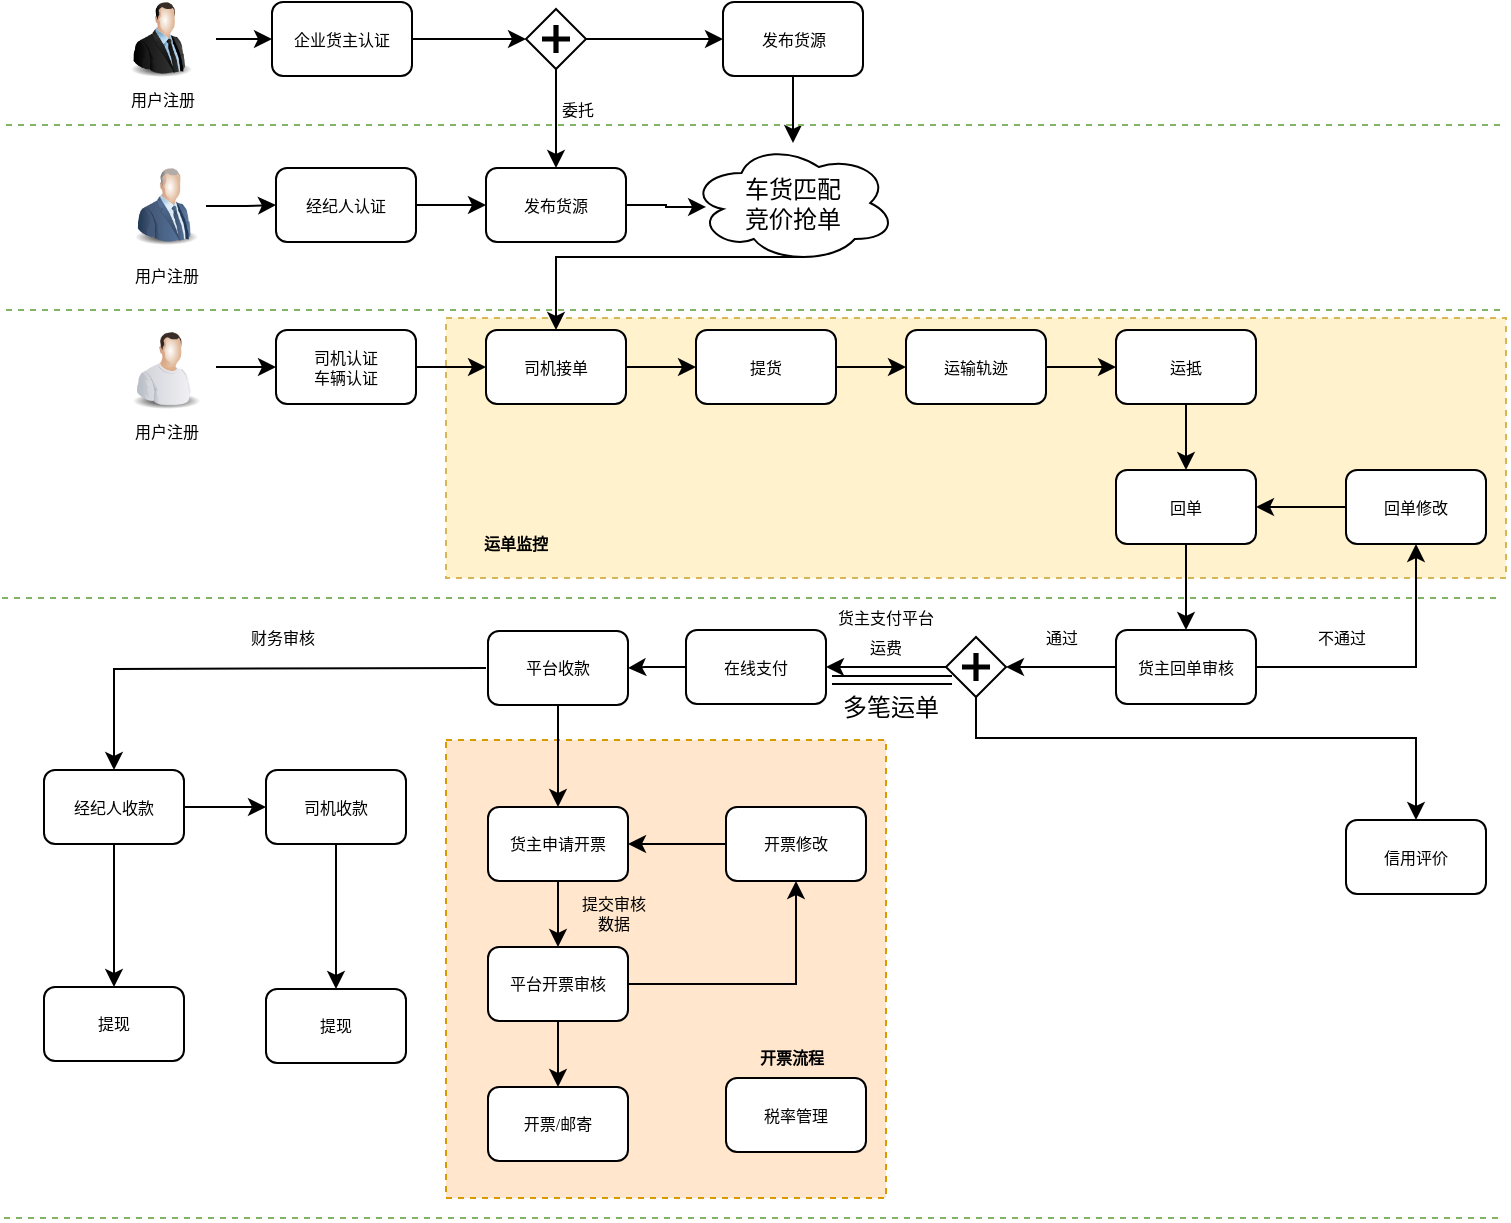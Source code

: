 <mxfile version="12.3.6" type="github" pages="1">
  <diagram id="qYqDt66bANYwKAUjIp7B" name="第 1 页">
    <mxGraphModel dx="1306" dy="512" grid="1" gridSize="10" guides="1" tooltips="1" connect="1" arrows="1" fold="1" page="1" pageScale="1" pageWidth="827" pageHeight="1169" math="0" shadow="0">
      <root>
        <mxCell id="0"/>
        <mxCell id="1" parent="0"/>
        <mxCell id="28vUUWtY91V1V11K80DQ-142" value="" style="rounded=0;whiteSpace=wrap;html=1;shadow=0;dashed=1;strokeWidth=1;fontFamily=Verdana;fontSize=8;fillColor=#ffe6cc;strokeColor=#d79b00;" parent="1" vertex="1">
          <mxGeometry x="230" y="391" width="220" height="229" as="geometry"/>
        </mxCell>
        <mxCell id="28vUUWtY91V1V11K80DQ-86" value="" style="rounded=0;whiteSpace=wrap;html=1;shadow=0;strokeWidth=1;fontFamily=Verdana;fontSize=8;dashed=1;fillColor=#fff2cc;strokeColor=#d6b656;" parent="1" vertex="1">
          <mxGeometry x="230" y="180" width="530" height="130" as="geometry"/>
        </mxCell>
        <mxCell id="28vUUWtY91V1V11K80DQ-1" value="" style="edgeStyle=orthogonalEdgeStyle;rounded=0;orthogonalLoop=1;jettySize=auto;html=1;" parent="1" source="28vUUWtY91V1V11K80DQ-2" target="28vUUWtY91V1V11K80DQ-4" edge="1">
          <mxGeometry relative="1" as="geometry"/>
        </mxCell>
        <mxCell id="28vUUWtY91V1V11K80DQ-2" value="司机接单" style="rounded=1;whiteSpace=wrap;html=1;shadow=0;labelBackgroundColor=none;strokeWidth=1;fontFamily=Verdana;fontSize=8;align=center;" parent="1" vertex="1">
          <mxGeometry x="250" y="186" width="70" height="37" as="geometry"/>
        </mxCell>
        <mxCell id="28vUUWtY91V1V11K80DQ-3" value="" style="edgeStyle=orthogonalEdgeStyle;rounded=0;orthogonalLoop=1;jettySize=auto;html=1;" parent="1" source="28vUUWtY91V1V11K80DQ-4" target="28vUUWtY91V1V11K80DQ-6" edge="1">
          <mxGeometry relative="1" as="geometry"/>
        </mxCell>
        <mxCell id="28vUUWtY91V1V11K80DQ-4" value="提货" style="rounded=1;whiteSpace=wrap;html=1;shadow=0;labelBackgroundColor=none;strokeWidth=1;fontFamily=Verdana;fontSize=8;align=center;" parent="1" vertex="1">
          <mxGeometry x="355" y="186" width="70" height="37" as="geometry"/>
        </mxCell>
        <mxCell id="28vUUWtY91V1V11K80DQ-5" value="" style="edgeStyle=orthogonalEdgeStyle;rounded=0;orthogonalLoop=1;jettySize=auto;html=1;" parent="1" source="28vUUWtY91V1V11K80DQ-6" target="28vUUWtY91V1V11K80DQ-7" edge="1">
          <mxGeometry relative="1" as="geometry"/>
        </mxCell>
        <mxCell id="28vUUWtY91V1V11K80DQ-6" value="运输轨迹" style="rounded=1;whiteSpace=wrap;html=1;shadow=0;labelBackgroundColor=none;strokeWidth=1;fontFamily=Verdana;fontSize=8;align=center;" parent="1" vertex="1">
          <mxGeometry x="460" y="186" width="70" height="37" as="geometry"/>
        </mxCell>
        <mxCell id="28vUUWtY91V1V11K80DQ-9" value="" style="edgeStyle=orthogonalEdgeStyle;rounded=0;orthogonalLoop=1;jettySize=auto;html=1;" parent="1" source="28vUUWtY91V1V11K80DQ-7" target="28vUUWtY91V1V11K80DQ-8" edge="1">
          <mxGeometry relative="1" as="geometry"/>
        </mxCell>
        <mxCell id="28vUUWtY91V1V11K80DQ-7" value="运抵" style="rounded=1;whiteSpace=wrap;html=1;shadow=0;labelBackgroundColor=none;strokeWidth=1;fontFamily=Verdana;fontSize=8;align=center;" parent="1" vertex="1">
          <mxGeometry x="565" y="186" width="70" height="37" as="geometry"/>
        </mxCell>
        <mxCell id="28vUUWtY91V1V11K80DQ-15" value="" style="edgeStyle=orthogonalEdgeStyle;rounded=0;orthogonalLoop=1;jettySize=auto;html=1;" parent="1" source="28vUUWtY91V1V11K80DQ-8" target="28vUUWtY91V1V11K80DQ-14" edge="1">
          <mxGeometry relative="1" as="geometry"/>
        </mxCell>
        <mxCell id="28vUUWtY91V1V11K80DQ-8" value="回单" style="rounded=1;whiteSpace=wrap;html=1;shadow=0;labelBackgroundColor=none;strokeWidth=1;fontFamily=Verdana;fontSize=8;align=center;" parent="1" vertex="1">
          <mxGeometry x="565" y="256" width="70" height="37" as="geometry"/>
        </mxCell>
        <mxCell id="28vUUWtY91V1V11K80DQ-39" style="edgeStyle=orthogonalEdgeStyle;rounded=0;orthogonalLoop=1;jettySize=auto;html=1;entryX=0.5;entryY=1;entryDx=0;entryDy=0;" parent="1" source="28vUUWtY91V1V11K80DQ-14" target="28vUUWtY91V1V11K80DQ-38" edge="1">
          <mxGeometry relative="1" as="geometry"/>
        </mxCell>
        <mxCell id="28vUUWtY91V1V11K80DQ-69" style="edgeStyle=orthogonalEdgeStyle;rounded=0;orthogonalLoop=1;jettySize=auto;html=1;entryX=1;entryY=0.5;entryDx=0;entryDy=0;fontFamily=Verdana;fontSize=8;" parent="1" source="28vUUWtY91V1V11K80DQ-14" target="28vUUWtY91V1V11K80DQ-66" edge="1">
          <mxGeometry relative="1" as="geometry"/>
        </mxCell>
        <mxCell id="28vUUWtY91V1V11K80DQ-14" value="货主回单审核" style="rounded=1;whiteSpace=wrap;html=1;shadow=0;labelBackgroundColor=none;strokeWidth=1;fontFamily=Verdana;fontSize=8;align=center;" parent="1" vertex="1">
          <mxGeometry x="565" y="336" width="70" height="37" as="geometry"/>
        </mxCell>
        <mxCell id="28vUUWtY91V1V11K80DQ-63" value="信用评价" style="rounded=1;whiteSpace=wrap;html=1;shadow=0;labelBackgroundColor=none;strokeWidth=1;fontFamily=Verdana;fontSize=8;align=center;" parent="1" vertex="1">
          <mxGeometry x="680" y="431" width="70" height="37" as="geometry"/>
        </mxCell>
        <mxCell id="28vUUWtY91V1V11K80DQ-127" value="" style="edgeStyle=orthogonalEdgeStyle;rounded=0;orthogonalLoop=1;jettySize=auto;html=1;fontFamily=Verdana;fontSize=8;" parent="1" source="28vUUWtY91V1V11K80DQ-30" target="28vUUWtY91V1V11K80DQ-43" edge="1">
          <mxGeometry relative="1" as="geometry"/>
        </mxCell>
        <mxCell id="28vUUWtY91V1V11K80DQ-30" value="在线支付" style="rounded=1;whiteSpace=wrap;html=1;shadow=0;labelBackgroundColor=none;strokeWidth=1;fontFamily=Verdana;fontSize=8;align=center;" parent="1" vertex="1">
          <mxGeometry x="350" y="336" width="70" height="37" as="geometry"/>
        </mxCell>
        <mxCell id="28vUUWtY91V1V11K80DQ-55" value="" style="edgeStyle=orthogonalEdgeStyle;rounded=0;orthogonalLoop=1;jettySize=auto;html=1;" parent="1" source="28vUUWtY91V1V11K80DQ-52" target="28vUUWtY91V1V11K80DQ-54" edge="1">
          <mxGeometry relative="1" as="geometry"/>
        </mxCell>
        <mxCell id="28vUUWtY91V1V11K80DQ-52" value="货主申请开票" style="rounded=1;whiteSpace=wrap;html=1;shadow=0;labelBackgroundColor=none;strokeWidth=1;fontFamily=Verdana;fontSize=8;align=center;" parent="1" vertex="1">
          <mxGeometry x="251" y="424.5" width="70" height="37" as="geometry"/>
        </mxCell>
        <mxCell id="28vUUWtY91V1V11K80DQ-59" style="edgeStyle=orthogonalEdgeStyle;rounded=0;orthogonalLoop=1;jettySize=auto;html=1;entryX=0.5;entryY=1;entryDx=0;entryDy=0;" parent="1" source="28vUUWtY91V1V11K80DQ-54" target="28vUUWtY91V1V11K80DQ-58" edge="1">
          <mxGeometry relative="1" as="geometry"/>
        </mxCell>
        <mxCell id="28vUUWtY91V1V11K80DQ-62" value="" style="edgeStyle=orthogonalEdgeStyle;rounded=0;orthogonalLoop=1;jettySize=auto;html=1;" parent="1" source="28vUUWtY91V1V11K80DQ-54" target="28vUUWtY91V1V11K80DQ-61" edge="1">
          <mxGeometry relative="1" as="geometry"/>
        </mxCell>
        <mxCell id="28vUUWtY91V1V11K80DQ-54" value="平台开票审核" style="rounded=1;whiteSpace=wrap;html=1;shadow=0;labelBackgroundColor=none;strokeWidth=1;fontFamily=Verdana;fontSize=8;align=center;" parent="1" vertex="1">
          <mxGeometry x="251" y="494.5" width="70" height="37" as="geometry"/>
        </mxCell>
        <mxCell id="28vUUWtY91V1V11K80DQ-61" value="开票/邮寄" style="rounded=1;whiteSpace=wrap;html=1;shadow=0;labelBackgroundColor=none;strokeWidth=1;fontFamily=Verdana;fontSize=8;align=center;" parent="1" vertex="1">
          <mxGeometry x="251" y="564.5" width="70" height="37" as="geometry"/>
        </mxCell>
        <mxCell id="28vUUWtY91V1V11K80DQ-128" value="" style="edgeStyle=orthogonalEdgeStyle;rounded=0;orthogonalLoop=1;jettySize=auto;html=1;fontFamily=Verdana;fontSize=8;" parent="1" source="28vUUWtY91V1V11K80DQ-43" target="28vUUWtY91V1V11K80DQ-52" edge="1">
          <mxGeometry relative="1" as="geometry"/>
        </mxCell>
        <mxCell id="28vUUWtY91V1V11K80DQ-43" value="平台收款" style="rounded=1;whiteSpace=wrap;html=1;shadow=0;labelBackgroundColor=none;strokeWidth=1;fontFamily=Verdana;fontSize=8;align=center;" parent="1" vertex="1">
          <mxGeometry x="251" y="336.5" width="70" height="37" as="geometry"/>
        </mxCell>
        <mxCell id="28vUUWtY91V1V11K80DQ-85" value="" style="edgeStyle=orthogonalEdgeStyle;rounded=0;orthogonalLoop=1;jettySize=auto;html=1;fontFamily=Verdana;fontSize=8;" parent="1" source="28vUUWtY91V1V11K80DQ-45" target="28vUUWtY91V1V11K80DQ-84" edge="1">
          <mxGeometry relative="1" as="geometry"/>
        </mxCell>
        <mxCell id="28vUUWtY91V1V11K80DQ-45" value="司机收款" style="rounded=1;whiteSpace=wrap;html=1;shadow=0;labelBackgroundColor=none;strokeWidth=1;fontFamily=Verdana;fontSize=8;align=center;" parent="1" vertex="1">
          <mxGeometry x="140" y="406" width="70" height="37" as="geometry"/>
        </mxCell>
        <mxCell id="28vUUWtY91V1V11K80DQ-84" value="提现" style="rounded=1;whiteSpace=wrap;html=1;shadow=0;labelBackgroundColor=none;strokeWidth=1;fontFamily=Verdana;fontSize=8;align=center;" parent="1" vertex="1">
          <mxGeometry x="140" y="515.5" width="70" height="37" as="geometry"/>
        </mxCell>
        <mxCell id="28vUUWtY91V1V11K80DQ-13" value="" style="edgeStyle=orthogonalEdgeStyle;rounded=0;orthogonalLoop=1;jettySize=auto;html=1;" parent="1" source="28vUUWtY91V1V11K80DQ-10" target="28vUUWtY91V1V11K80DQ-2" edge="1">
          <mxGeometry relative="1" as="geometry"/>
        </mxCell>
        <mxCell id="28vUUWtY91V1V11K80DQ-10" value="司机认证&lt;br&gt;车辆认证" style="rounded=1;whiteSpace=wrap;html=1;shadow=0;labelBackgroundColor=none;strokeWidth=1;fontFamily=Verdana;fontSize=8;align=center;" parent="1" vertex="1">
          <mxGeometry x="145" y="186" width="70" height="37" as="geometry"/>
        </mxCell>
        <mxCell id="28vUUWtY91V1V11K80DQ-29" style="edgeStyle=orthogonalEdgeStyle;rounded=0;orthogonalLoop=1;jettySize=auto;html=1;entryX=0.078;entryY=0.533;entryDx=0;entryDy=0;entryPerimeter=0;" parent="1" source="28vUUWtY91V1V11K80DQ-17" target="6LW1AeHPkMDRcIlr9ZgV-1" edge="1">
          <mxGeometry relative="1" as="geometry"/>
        </mxCell>
        <mxCell id="28vUUWtY91V1V11K80DQ-17" value="发布货源" style="rounded=1;whiteSpace=wrap;html=1;shadow=0;labelBackgroundColor=none;strokeWidth=1;fontFamily=Verdana;fontSize=8;align=center;" parent="1" vertex="1">
          <mxGeometry x="250" y="105" width="70" height="37" as="geometry"/>
        </mxCell>
        <mxCell id="28vUUWtY91V1V11K80DQ-23" value="" style="edgeStyle=orthogonalEdgeStyle;rounded=0;orthogonalLoop=1;jettySize=auto;html=1;" parent="1" source="28vUUWtY91V1V11K80DQ-24" target="28vUUWtY91V1V11K80DQ-17" edge="1">
          <mxGeometry relative="1" as="geometry"/>
        </mxCell>
        <mxCell id="28vUUWtY91V1V11K80DQ-24" value="经纪人认证" style="rounded=1;whiteSpace=wrap;html=1;shadow=0;labelBackgroundColor=none;strokeWidth=1;fontFamily=Verdana;fontSize=8;align=center;" parent="1" vertex="1">
          <mxGeometry x="145" y="105" width="70" height="37" as="geometry"/>
        </mxCell>
        <mxCell id="28vUUWtY91V1V11K80DQ-40" value="" style="edgeStyle=orthogonalEdgeStyle;rounded=0;orthogonalLoop=1;jettySize=auto;html=1;" parent="1" source="28vUUWtY91V1V11K80DQ-38" target="28vUUWtY91V1V11K80DQ-8" edge="1">
          <mxGeometry relative="1" as="geometry"/>
        </mxCell>
        <mxCell id="28vUUWtY91V1V11K80DQ-38" value="回单修改" style="rounded=1;whiteSpace=wrap;html=1;shadow=0;labelBackgroundColor=none;strokeWidth=1;fontFamily=Verdana;fontSize=8;align=center;" parent="1" vertex="1">
          <mxGeometry x="680" y="256" width="70" height="37" as="geometry"/>
        </mxCell>
        <mxCell id="28vUUWtY91V1V11K80DQ-49" value="&lt;span style=&quot;font-family: &amp;#34;verdana&amp;#34; ; font-size: 8px&quot;&gt;货主支付平台运费&lt;/span&gt;" style="text;html=1;strokeColor=none;fillColor=none;align=center;verticalAlign=middle;whiteSpace=wrap;rounded=0;" parent="1" vertex="1">
          <mxGeometry x="425" y="326" width="50" height="20" as="geometry"/>
        </mxCell>
        <mxCell id="28vUUWtY91V1V11K80DQ-131" style="edgeStyle=orthogonalEdgeStyle;rounded=0;orthogonalLoop=1;jettySize=auto;html=1;entryX=1;entryY=0.5;entryDx=0;entryDy=0;fontFamily=Verdana;fontSize=8;" parent="1" source="28vUUWtY91V1V11K80DQ-58" target="28vUUWtY91V1V11K80DQ-52" edge="1">
          <mxGeometry relative="1" as="geometry"/>
        </mxCell>
        <mxCell id="28vUUWtY91V1V11K80DQ-58" value="开票修改" style="rounded=1;whiteSpace=wrap;html=1;shadow=0;labelBackgroundColor=none;strokeWidth=1;fontFamily=Verdana;fontSize=8;align=center;" parent="1" vertex="1">
          <mxGeometry x="370" y="424.5" width="70" height="37" as="geometry"/>
        </mxCell>
        <mxCell id="28vUUWtY91V1V11K80DQ-70" style="edgeStyle=orthogonalEdgeStyle;rounded=0;orthogonalLoop=1;jettySize=auto;html=1;entryX=0.5;entryY=0;entryDx=0;entryDy=0;fontFamily=Verdana;fontSize=8;" parent="1" source="28vUUWtY91V1V11K80DQ-66" target="28vUUWtY91V1V11K80DQ-63" edge="1">
          <mxGeometry relative="1" as="geometry">
            <Array as="points">
              <mxPoint x="495" y="390"/>
              <mxPoint x="715" y="390"/>
            </Array>
          </mxGeometry>
        </mxCell>
        <mxCell id="28vUUWtY91V1V11K80DQ-72" style="edgeStyle=orthogonalEdgeStyle;rounded=0;orthogonalLoop=1;jettySize=auto;html=1;fontFamily=Verdana;fontSize=8;" parent="1" source="28vUUWtY91V1V11K80DQ-66" edge="1">
          <mxGeometry relative="1" as="geometry">
            <mxPoint x="420" y="354.5" as="targetPoint"/>
          </mxGeometry>
        </mxCell>
        <mxCell id="28vUUWtY91V1V11K80DQ-66" value="" style="shape=mxgraph.bpmn.shape;html=1;verticalLabelPosition=bottom;labelBackgroundColor=#ffffff;verticalAlign=top;perimeter=rhombusPerimeter;background=gateway;outline=none;symbol=parallelGw;rounded=1;shadow=0;strokeWidth=1;fontFamily=Verdana;fontSize=8;align=center;" parent="1" vertex="1">
          <mxGeometry x="480" y="339.5" width="30" height="30" as="geometry"/>
        </mxCell>
        <mxCell id="28vUUWtY91V1V11K80DQ-79" value="不通过" style="text;html=1;strokeColor=none;fillColor=none;align=center;verticalAlign=middle;whiteSpace=wrap;rounded=0;shadow=0;fontFamily=Verdana;fontSize=8;" parent="1" vertex="1">
          <mxGeometry x="658" y="330" width="40" height="20" as="geometry"/>
        </mxCell>
        <mxCell id="28vUUWtY91V1V11K80DQ-80" value="通过" style="text;html=1;strokeColor=none;fillColor=none;align=center;verticalAlign=middle;whiteSpace=wrap;rounded=0;shadow=0;fontFamily=Verdana;fontSize=8;" parent="1" vertex="1">
          <mxGeometry x="518" y="330" width="40" height="20" as="geometry"/>
        </mxCell>
        <mxCell id="28vUUWtY91V1V11K80DQ-87" value="运单监控" style="text;html=1;strokeColor=none;fillColor=none;align=center;verticalAlign=middle;whiteSpace=wrap;rounded=0;shadow=0;dashed=1;fontFamily=Verdana;fontSize=8;fontStyle=1" parent="1" vertex="1">
          <mxGeometry x="240" y="283" width="50" height="20" as="geometry"/>
        </mxCell>
        <mxCell id="28vUUWtY91V1V11K80DQ-99" value="" style="edgeStyle=orthogonalEdgeStyle;rounded=0;orthogonalLoop=1;jettySize=auto;html=1;fontFamily=Verdana;fontSize=8;" parent="1" source="28vUUWtY91V1V11K80DQ-89" target="28vUUWtY91V1V11K80DQ-24" edge="1">
          <mxGeometry relative="1" as="geometry"/>
        </mxCell>
        <mxCell id="28vUUWtY91V1V11K80DQ-89" value="用户注册" style="image;html=1;labelBackgroundColor=#ffffff;image=img/lib/clip_art/people/Suit_Man_Blue_128x128.png;rounded=1;shadow=0;dashed=1;strokeWidth=1;fontFamily=Verdana;fontSize=8;" parent="1" vertex="1">
          <mxGeometry x="70" y="100.5" width="40" height="47" as="geometry"/>
        </mxCell>
        <mxCell id="28vUUWtY91V1V11K80DQ-100" value="" style="edgeStyle=orthogonalEdgeStyle;rounded=0;orthogonalLoop=1;jettySize=auto;html=1;fontFamily=Verdana;fontSize=8;" parent="1" source="28vUUWtY91V1V11K80DQ-90" target="28vUUWtY91V1V11K80DQ-10" edge="1">
          <mxGeometry relative="1" as="geometry"/>
        </mxCell>
        <mxCell id="28vUUWtY91V1V11K80DQ-90" value="用户注册" style="image;html=1;labelBackgroundColor=#ffffff;image=img/lib/clip_art/people/Worker_Man_128x128.png;rounded=1;shadow=0;dashed=1;strokeWidth=1;fontFamily=Verdana;fontSize=8;" parent="1" vertex="1">
          <mxGeometry x="65" y="183" width="50" height="43" as="geometry"/>
        </mxCell>
        <mxCell id="28vUUWtY91V1V11K80DQ-98" value="" style="edgeStyle=orthogonalEdgeStyle;rounded=0;orthogonalLoop=1;jettySize=auto;html=1;fontFamily=Verdana;fontSize=8;" parent="1" source="28vUUWtY91V1V11K80DQ-94" target="28vUUWtY91V1V11K80DQ-96" edge="1">
          <mxGeometry relative="1" as="geometry"/>
        </mxCell>
        <mxCell id="28vUUWtY91V1V11K80DQ-94" value="用户注册" style="image;html=1;labelBackgroundColor=#ffffff;image=img/lib/clip_art/people/Suit_Man_128x128.png;rounded=1;shadow=0;dashed=1;strokeWidth=1;fontFamily=Verdana;fontSize=8;" parent="1" vertex="1">
          <mxGeometry x="60" y="21" width="55" height="39" as="geometry"/>
        </mxCell>
        <mxCell id="28vUUWtY91V1V11K80DQ-107" style="edgeStyle=orthogonalEdgeStyle;rounded=0;orthogonalLoop=1;jettySize=auto;html=1;entryX=0;entryY=0.5;entryDx=0;entryDy=0;fontFamily=Verdana;fontSize=8;" parent="1" source="28vUUWtY91V1V11K80DQ-96" target="28vUUWtY91V1V11K80DQ-105" edge="1">
          <mxGeometry relative="1" as="geometry"/>
        </mxCell>
        <mxCell id="28vUUWtY91V1V11K80DQ-96" value="企业货主认证" style="rounded=1;whiteSpace=wrap;html=1;shadow=0;labelBackgroundColor=none;strokeWidth=1;fontFamily=Verdana;fontSize=8;align=center;" parent="1" vertex="1">
          <mxGeometry x="143" y="22" width="70" height="37" as="geometry"/>
        </mxCell>
        <mxCell id="28vUUWtY91V1V11K80DQ-108" style="edgeStyle=orthogonalEdgeStyle;rounded=0;orthogonalLoop=1;jettySize=auto;html=1;entryX=0.5;entryY=0;entryDx=0;entryDy=0;fontFamily=Verdana;fontSize=8;" parent="1" source="28vUUWtY91V1V11K80DQ-105" target="28vUUWtY91V1V11K80DQ-17" edge="1">
          <mxGeometry relative="1" as="geometry"/>
        </mxCell>
        <mxCell id="28vUUWtY91V1V11K80DQ-113" value="" style="edgeStyle=orthogonalEdgeStyle;rounded=0;orthogonalLoop=1;jettySize=auto;html=1;fontFamily=Verdana;fontSize=8;" parent="1" source="28vUUWtY91V1V11K80DQ-105" target="28vUUWtY91V1V11K80DQ-112" edge="1">
          <mxGeometry relative="1" as="geometry"/>
        </mxCell>
        <mxCell id="28vUUWtY91V1V11K80DQ-105" value="" style="shape=mxgraph.bpmn.shape;html=1;verticalLabelPosition=bottom;labelBackgroundColor=#ffffff;verticalAlign=top;perimeter=rhombusPerimeter;background=gateway;outline=none;symbol=parallelGw;rounded=1;shadow=0;strokeWidth=1;fontFamily=Verdana;fontSize=8;align=center;" parent="1" vertex="1">
          <mxGeometry x="270" y="25.5" width="30" height="30" as="geometry"/>
        </mxCell>
        <mxCell id="28vUUWtY91V1V11K80DQ-109" value="委托" style="text;html=1;fontSize=8;fontFamily=Verdana;" parent="1" vertex="1">
          <mxGeometry x="286" y="64.5" width="50" height="28" as="geometry"/>
        </mxCell>
        <mxCell id="6LW1AeHPkMDRcIlr9ZgV-6" value="" style="edgeStyle=orthogonalEdgeStyle;rounded=0;orthogonalLoop=1;jettySize=auto;html=1;" parent="1" source="28vUUWtY91V1V11K80DQ-112" target="6LW1AeHPkMDRcIlr9ZgV-1" edge="1">
          <mxGeometry relative="1" as="geometry"/>
        </mxCell>
        <mxCell id="28vUUWtY91V1V11K80DQ-112" value="发布货源" style="rounded=1;whiteSpace=wrap;html=1;shadow=0;labelBackgroundColor=none;strokeWidth=1;fontFamily=Verdana;fontSize=8;align=center;" parent="1" vertex="1">
          <mxGeometry x="368.5" y="22" width="70" height="37" as="geometry"/>
        </mxCell>
        <mxCell id="28vUUWtY91V1V11K80DQ-116" value="" style="endArrow=none;dashed=1;html=1;fontFamily=Verdana;fontSize=8;fillColor=#d5e8d4;strokeColor=#82b366;" parent="1" edge="1">
          <mxGeometry width="50" height="50" relative="1" as="geometry">
            <mxPoint x="10" y="83.5" as="sourcePoint"/>
            <mxPoint x="760" y="83.5" as="targetPoint"/>
          </mxGeometry>
        </mxCell>
        <mxCell id="28vUUWtY91V1V11K80DQ-117" value="" style="endArrow=none;dashed=1;html=1;fontFamily=Verdana;fontSize=8;fillColor=#d5e8d4;strokeColor=#82b366;" parent="1" edge="1">
          <mxGeometry width="50" height="50" relative="1" as="geometry">
            <mxPoint x="10" y="176" as="sourcePoint"/>
            <mxPoint x="760" y="176" as="targetPoint"/>
          </mxGeometry>
        </mxCell>
        <mxCell id="28vUUWtY91V1V11K80DQ-120" value="开票流程" style="text;html=1;strokeColor=none;fillColor=none;align=center;verticalAlign=middle;whiteSpace=wrap;rounded=0;shadow=0;dashed=1;fontFamily=Verdana;fontSize=8;fontStyle=1" parent="1" vertex="1">
          <mxGeometry x="378" y="540" width="50" height="20" as="geometry"/>
        </mxCell>
        <mxCell id="28vUUWtY91V1V11K80DQ-122" value="税率管理" style="rounded=1;whiteSpace=wrap;html=1;shadow=0;labelBackgroundColor=none;strokeWidth=1;fontFamily=Verdana;fontSize=8;align=center;" parent="1" vertex="1">
          <mxGeometry x="370" y="560" width="70" height="37" as="geometry"/>
        </mxCell>
        <mxCell id="28vUUWtY91V1V11K80DQ-123" value="提交审核数据" style="text;html=1;strokeColor=none;fillColor=none;align=center;verticalAlign=middle;whiteSpace=wrap;rounded=0;shadow=0;dashed=1;fontFamily=Verdana;fontSize=8;" parent="1" vertex="1">
          <mxGeometry x="294" y="468" width="40" height="20" as="geometry"/>
        </mxCell>
        <mxCell id="28vUUWtY91V1V11K80DQ-138" style="edgeStyle=orthogonalEdgeStyle;rounded=0;orthogonalLoop=1;jettySize=auto;html=1;entryX=0.5;entryY=0;entryDx=0;entryDy=0;fontFamily=Verdana;fontSize=8;" parent="1" source="28vUUWtY91V1V11K80DQ-129" target="28vUUWtY91V1V11K80DQ-137" edge="1">
          <mxGeometry relative="1" as="geometry"/>
        </mxCell>
        <mxCell id="tZ4Hf1nv5zvD5JX4E7_J-5" value="" style="edgeStyle=orthogonalEdgeStyle;rounded=0;orthogonalLoop=1;jettySize=auto;html=1;" parent="1" source="28vUUWtY91V1V11K80DQ-129" target="28vUUWtY91V1V11K80DQ-45" edge="1">
          <mxGeometry relative="1" as="geometry"/>
        </mxCell>
        <mxCell id="28vUUWtY91V1V11K80DQ-129" value="经纪人收款" style="rounded=1;whiteSpace=wrap;html=1;shadow=0;labelBackgroundColor=none;strokeWidth=1;fontFamily=Verdana;fontSize=8;align=center;" parent="1" vertex="1">
          <mxGeometry x="29" y="406" width="70" height="37" as="geometry"/>
        </mxCell>
        <mxCell id="28vUUWtY91V1V11K80DQ-136" style="edgeStyle=orthogonalEdgeStyle;rounded=0;orthogonalLoop=1;jettySize=auto;html=1;entryX=0.5;entryY=0;entryDx=0;entryDy=0;fontFamily=Verdana;fontSize=8;" parent="1" target="28vUUWtY91V1V11K80DQ-129" edge="1">
          <mxGeometry relative="1" as="geometry">
            <mxPoint x="250" y="355" as="sourcePoint"/>
          </mxGeometry>
        </mxCell>
        <mxCell id="28vUUWtY91V1V11K80DQ-137" value="提现" style="rounded=1;whiteSpace=wrap;html=1;shadow=0;labelBackgroundColor=none;strokeWidth=1;fontFamily=Verdana;fontSize=8;align=center;" parent="1" vertex="1">
          <mxGeometry x="29" y="514.5" width="70" height="37" as="geometry"/>
        </mxCell>
        <mxCell id="28vUUWtY91V1V11K80DQ-139" value="财务审核" style="text;html=1;strokeColor=none;fillColor=none;align=center;verticalAlign=middle;whiteSpace=wrap;rounded=0;shadow=0;dashed=1;fontFamily=Verdana;fontSize=8;" parent="1" vertex="1">
          <mxGeometry x="119" y="330" width="59" height="20" as="geometry"/>
        </mxCell>
        <mxCell id="28vUUWtY91V1V11K80DQ-143" value="" style="endArrow=none;dashed=1;html=1;fontFamily=Verdana;fontSize=8;fillColor=#d5e8d4;strokeColor=#82b366;" parent="1" edge="1">
          <mxGeometry width="50" height="50" relative="1" as="geometry">
            <mxPoint x="9" y="630" as="sourcePoint"/>
            <mxPoint x="759" y="630" as="targetPoint"/>
          </mxGeometry>
        </mxCell>
        <mxCell id="28vUUWtY91V1V11K80DQ-144" value="" style="endArrow=none;dashed=1;html=1;fontFamily=Verdana;fontSize=8;fillColor=#d5e8d4;strokeColor=#82b366;" parent="1" edge="1">
          <mxGeometry width="50" height="50" relative="1" as="geometry">
            <mxPoint x="8" y="320" as="sourcePoint"/>
            <mxPoint x="758" y="320" as="targetPoint"/>
          </mxGeometry>
        </mxCell>
        <mxCell id="tZ4Hf1nv5zvD5JX4E7_J-1" value="多笔运单" style="text;html=1;strokeColor=none;fillColor=none;align=center;verticalAlign=middle;whiteSpace=wrap;rounded=0;" parent="1" vertex="1">
          <mxGeometry x="425" y="365" width="55" height="20" as="geometry"/>
        </mxCell>
        <mxCell id="tZ4Hf1nv5zvD5JX4E7_J-2" value="" style="shape=link;html=1;" parent="1" edge="1">
          <mxGeometry width="50" height="50" relative="1" as="geometry">
            <mxPoint x="423" y="361" as="sourcePoint"/>
            <mxPoint x="483" y="361" as="targetPoint"/>
          </mxGeometry>
        </mxCell>
        <mxCell id="6LW1AeHPkMDRcIlr9ZgV-7" style="edgeStyle=orthogonalEdgeStyle;rounded=0;orthogonalLoop=1;jettySize=auto;html=1;entryX=0.5;entryY=0;entryDx=0;entryDy=0;exitX=0.55;exitY=0.95;exitDx=0;exitDy=0;exitPerimeter=0;" parent="1" source="6LW1AeHPkMDRcIlr9ZgV-1" target="28vUUWtY91V1V11K80DQ-2" edge="1">
          <mxGeometry relative="1" as="geometry">
            <Array as="points">
              <mxPoint x="285" y="150"/>
            </Array>
          </mxGeometry>
        </mxCell>
        <mxCell id="6LW1AeHPkMDRcIlr9ZgV-1" value="车货匹配&lt;br&gt;竞价抢单" style="ellipse;shape=cloud;whiteSpace=wrap;html=1;" parent="1" vertex="1">
          <mxGeometry x="352" y="92.5" width="103" height="60" as="geometry"/>
        </mxCell>
      </root>
    </mxGraphModel>
  </diagram>
</mxfile>

